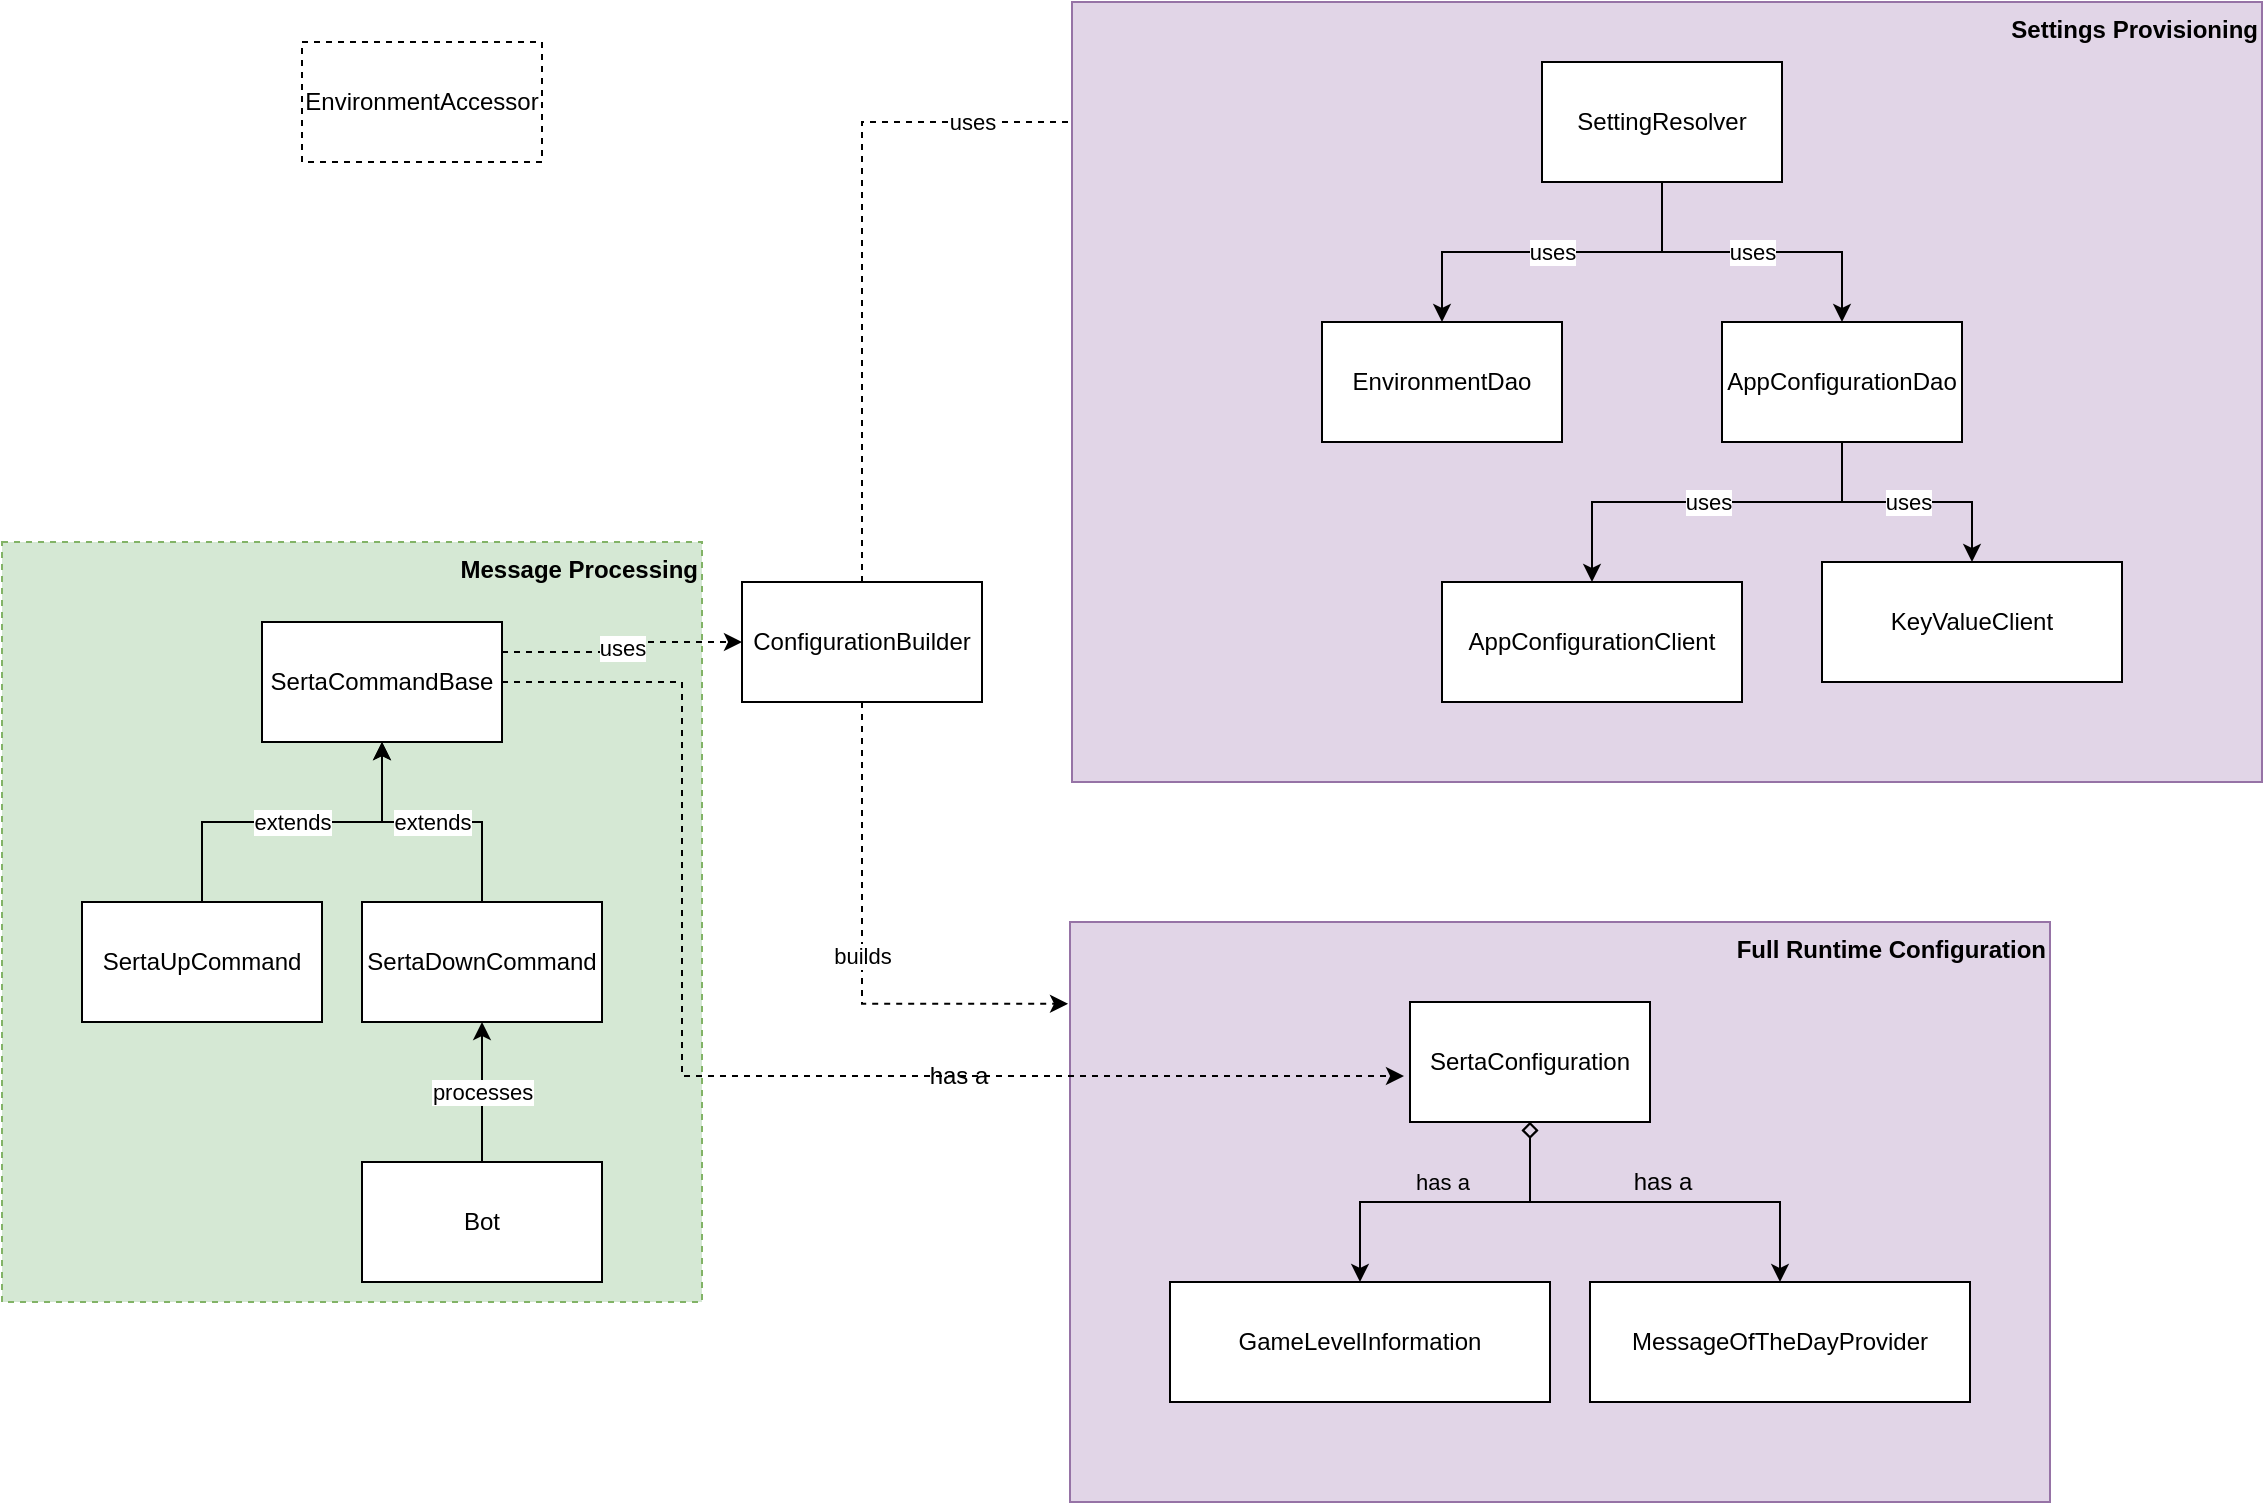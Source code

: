 <mxfile version="13.0.4" type="github">
  <diagram id="GnVgiSFdVF10wmryirrv" name="Page-1">
    <mxGraphModel dx="1982" dy="2129" grid="1" gridSize="10" guides="1" tooltips="1" connect="1" arrows="1" fold="1" page="1" pageScale="1" pageWidth="850" pageHeight="1100" math="0" shadow="0">
      <root>
        <mxCell id="0" />
        <mxCell id="1" parent="0" />
        <mxCell id="5fEO6STA1TvdQxu0LVJK-40" value="Message Processing" style="rounded=0;whiteSpace=wrap;html=1;dashed=1;align=right;fontStyle=1;verticalAlign=top;fillColor=#d5e8d4;strokeColor=#82b366;" parent="1" vertex="1">
          <mxGeometry x="20" y="30" width="350" height="380" as="geometry" />
        </mxCell>
        <mxCell id="5fEO6STA1TvdQxu0LVJK-2" value="EnvironmentAccessor" style="rounded=0;whiteSpace=wrap;html=1;dashed=1;" parent="1" vertex="1">
          <mxGeometry x="170" y="-220" width="120" height="60" as="geometry" />
        </mxCell>
        <mxCell id="5fEO6STA1TvdQxu0LVJK-35" value="uses" style="edgeStyle=orthogonalEdgeStyle;rounded=0;orthogonalLoop=1;jettySize=auto;html=1;exitX=0.5;exitY=0;exitDx=0;exitDy=0;entryX=0;entryY=0.5;entryDx=0;entryDy=0;dashed=1;" parent="1" source="5fEO6STA1TvdQxu0LVJK-3" target="5fEO6STA1TvdQxu0LVJK-1" edge="1">
          <mxGeometry relative="1" as="geometry" />
        </mxCell>
        <mxCell id="5fEO6STA1TvdQxu0LVJK-39" value="builds" style="edgeStyle=orthogonalEdgeStyle;rounded=0;orthogonalLoop=1;jettySize=auto;html=1;exitX=0.5;exitY=1;exitDx=0;exitDy=0;entryX=-0.002;entryY=0.141;entryDx=0;entryDy=0;entryPerimeter=0;dashed=1;" parent="1" source="5fEO6STA1TvdQxu0LVJK-3" target="5fEO6STA1TvdQxu0LVJK-34" edge="1">
          <mxGeometry relative="1" as="geometry" />
        </mxCell>
        <mxCell id="5fEO6STA1TvdQxu0LVJK-3" value="ConfigurationBuilder" style="rounded=0;whiteSpace=wrap;html=1;" parent="1" vertex="1">
          <mxGeometry x="390" y="50" width="120" height="60" as="geometry" />
        </mxCell>
        <mxCell id="5fEO6STA1TvdQxu0LVJK-30" value="uses" style="edgeStyle=orthogonalEdgeStyle;rounded=0;orthogonalLoop=1;jettySize=auto;html=1;exitX=1;exitY=0.25;exitDx=0;exitDy=0;entryX=0;entryY=0.5;entryDx=0;entryDy=0;dashed=1;" parent="1" source="5fEO6STA1TvdQxu0LVJK-11" target="5fEO6STA1TvdQxu0LVJK-3" edge="1">
          <mxGeometry relative="1" as="geometry" />
        </mxCell>
        <mxCell id="5fEO6STA1TvdQxu0LVJK-11" value="SertaCommandBase" style="rounded=0;whiteSpace=wrap;html=1;" parent="1" vertex="1">
          <mxGeometry x="150" y="70" width="120" height="60" as="geometry" />
        </mxCell>
        <mxCell id="5fEO6STA1TvdQxu0LVJK-28" value="extends" style="edgeStyle=orthogonalEdgeStyle;rounded=0;orthogonalLoop=1;jettySize=auto;html=1;exitX=0.5;exitY=0;exitDx=0;exitDy=0;entryX=0.5;entryY=1;entryDx=0;entryDy=0;" parent="1" source="5fEO6STA1TvdQxu0LVJK-25" target="5fEO6STA1TvdQxu0LVJK-11" edge="1">
          <mxGeometry relative="1" as="geometry" />
        </mxCell>
        <mxCell id="5fEO6STA1TvdQxu0LVJK-25" value="SertaUpCommand" style="rounded=0;whiteSpace=wrap;html=1;" parent="1" vertex="1">
          <mxGeometry x="60" y="210" width="120" height="60" as="geometry" />
        </mxCell>
        <mxCell id="5fEO6STA1TvdQxu0LVJK-29" value="extends" style="edgeStyle=orthogonalEdgeStyle;rounded=0;orthogonalLoop=1;jettySize=auto;html=1;exitX=0.5;exitY=0;exitDx=0;exitDy=0;entryX=0.5;entryY=1;entryDx=0;entryDy=0;" parent="1" source="5fEO6STA1TvdQxu0LVJK-27" target="5fEO6STA1TvdQxu0LVJK-11" edge="1">
          <mxGeometry relative="1" as="geometry">
            <mxPoint x="420" y="150" as="targetPoint" />
          </mxGeometry>
        </mxCell>
        <mxCell id="5fEO6STA1TvdQxu0LVJK-27" value="SertaDownCommand" style="rounded=0;whiteSpace=wrap;html=1;" parent="1" vertex="1">
          <mxGeometry x="200" y="210" width="120" height="60" as="geometry" />
        </mxCell>
        <mxCell id="5fEO6STA1TvdQxu0LVJK-32" value="processes" style="edgeStyle=orthogonalEdgeStyle;rounded=0;orthogonalLoop=1;jettySize=auto;html=1;entryX=0.5;entryY=1;entryDx=0;entryDy=0;" parent="1" source="5fEO6STA1TvdQxu0LVJK-31" target="5fEO6STA1TvdQxu0LVJK-27" edge="1">
          <mxGeometry relative="1" as="geometry">
            <Array as="points">
              <mxPoint x="260" y="310" />
              <mxPoint x="260" y="310" />
            </Array>
          </mxGeometry>
        </mxCell>
        <mxCell id="5fEO6STA1TvdQxu0LVJK-31" value="Bot" style="rounded=0;whiteSpace=wrap;html=1;" parent="1" vertex="1">
          <mxGeometry x="200" y="340" width="120" height="60" as="geometry" />
        </mxCell>
        <mxCell id="5fEO6STA1TvdQxu0LVJK-37" value="" style="group;verticalAlign=top;" parent="1" vertex="1" connectable="0">
          <mxGeometry x="555" y="-240" width="595" height="390" as="geometry" />
        </mxCell>
        <mxCell id="5fEO6STA1TvdQxu0LVJK-36" value="&lt;b&gt;Settings Provisioning&lt;/b&gt;" style="rounded=0;whiteSpace=wrap;html=1;align=right;fillColor=#e1d5e7;strokeColor=#9673a6;verticalAlign=top;" parent="5fEO6STA1TvdQxu0LVJK-37" vertex="1">
          <mxGeometry width="595" height="390" as="geometry" />
        </mxCell>
        <mxCell id="5fEO6STA1TvdQxu0LVJK-1" value="SettingResolver" style="rounded=0;whiteSpace=wrap;html=1;" parent="5fEO6STA1TvdQxu0LVJK-37" vertex="1">
          <mxGeometry x="235" y="30" width="120" height="60" as="geometry" />
        </mxCell>
        <mxCell id="5fEO6STA1TvdQxu0LVJK-5" value="EnvironmentDao" style="rounded=0;whiteSpace=wrap;html=1;" parent="5fEO6STA1TvdQxu0LVJK-37" vertex="1">
          <mxGeometry x="125" y="160" width="120" height="60" as="geometry" />
        </mxCell>
        <mxCell id="5fEO6STA1TvdQxu0LVJK-13" value="uses" style="edgeStyle=orthogonalEdgeStyle;rounded=0;orthogonalLoop=1;jettySize=auto;html=1;exitX=0.5;exitY=1;exitDx=0;exitDy=0;entryX=0.5;entryY=0;entryDx=0;entryDy=0;" parent="5fEO6STA1TvdQxu0LVJK-37" source="5fEO6STA1TvdQxu0LVJK-1" target="5fEO6STA1TvdQxu0LVJK-5" edge="1">
          <mxGeometry relative="1" as="geometry" />
        </mxCell>
        <mxCell id="5fEO6STA1TvdQxu0LVJK-14" value="AppConfigurationDao" style="rounded=0;whiteSpace=wrap;html=1;" parent="5fEO6STA1TvdQxu0LVJK-37" vertex="1">
          <mxGeometry x="325" y="160" width="120" height="60" as="geometry" />
        </mxCell>
        <mxCell id="5fEO6STA1TvdQxu0LVJK-15" value="uses" style="edgeStyle=orthogonalEdgeStyle;rounded=0;orthogonalLoop=1;jettySize=auto;html=1;exitX=0.5;exitY=1;exitDx=0;exitDy=0;entryX=0.5;entryY=0;entryDx=0;entryDy=0;" parent="5fEO6STA1TvdQxu0LVJK-37" source="5fEO6STA1TvdQxu0LVJK-1" target="5fEO6STA1TvdQxu0LVJK-14" edge="1">
          <mxGeometry relative="1" as="geometry" />
        </mxCell>
        <mxCell id="5fEO6STA1TvdQxu0LVJK-16" value="AppConfigurationClient" style="rounded=0;whiteSpace=wrap;html=1;" parent="5fEO6STA1TvdQxu0LVJK-37" vertex="1">
          <mxGeometry x="185" y="290" width="150" height="60" as="geometry" />
        </mxCell>
        <mxCell id="5fEO6STA1TvdQxu0LVJK-18" value="uses" style="edgeStyle=orthogonalEdgeStyle;rounded=0;orthogonalLoop=1;jettySize=auto;html=1;" parent="5fEO6STA1TvdQxu0LVJK-37" source="5fEO6STA1TvdQxu0LVJK-14" target="5fEO6STA1TvdQxu0LVJK-16" edge="1">
          <mxGeometry relative="1" as="geometry">
            <Array as="points">
              <mxPoint x="385" y="250" />
              <mxPoint x="260" y="250" />
            </Array>
          </mxGeometry>
        </mxCell>
        <mxCell id="5fEO6STA1TvdQxu0LVJK-17" value="KeyValueClient" style="rounded=0;whiteSpace=wrap;html=1;" parent="5fEO6STA1TvdQxu0LVJK-37" vertex="1">
          <mxGeometry x="375" y="280" width="150" height="60" as="geometry" />
        </mxCell>
        <mxCell id="5fEO6STA1TvdQxu0LVJK-19" value="uses" style="edgeStyle=orthogonalEdgeStyle;rounded=0;orthogonalLoop=1;jettySize=auto;html=1;" parent="5fEO6STA1TvdQxu0LVJK-37" source="5fEO6STA1TvdQxu0LVJK-14" target="5fEO6STA1TvdQxu0LVJK-17" edge="1">
          <mxGeometry relative="1" as="geometry" />
        </mxCell>
        <mxCell id="5fEO6STA1TvdQxu0LVJK-34" value="&lt;b&gt;Full Runtime Configuration&lt;br&gt;&lt;/b&gt;" style="rounded=0;whiteSpace=wrap;html=1;align=right;fillColor=#e1d5e7;strokeColor=#9673a6;verticalAlign=top;" parent="1" vertex="1">
          <mxGeometry x="554" y="220" width="490" height="290" as="geometry" />
        </mxCell>
        <mxCell id="5fEO6STA1TvdQxu0LVJK-4" value="SertaConfiguration" style="rounded=0;whiteSpace=wrap;html=1;" parent="1" vertex="1">
          <mxGeometry x="724" y="260" width="120" height="60" as="geometry" />
        </mxCell>
        <mxCell id="5fEO6STA1TvdQxu0LVJK-6" value="MessageOfTheDayProvider" style="rounded=0;whiteSpace=wrap;html=1;" parent="1" vertex="1">
          <mxGeometry x="814" y="400" width="190" height="60" as="geometry" />
        </mxCell>
        <mxCell id="5fEO6STA1TvdQxu0LVJK-9" style="edgeStyle=orthogonalEdgeStyle;rounded=0;orthogonalLoop=1;jettySize=auto;html=1;exitX=0.5;exitY=1;exitDx=0;exitDy=0;entryX=0.5;entryY=0;entryDx=0;entryDy=0;startArrow=diamond;startFill=0;" parent="1" source="5fEO6STA1TvdQxu0LVJK-4" target="5fEO6STA1TvdQxu0LVJK-6" edge="1">
          <mxGeometry relative="1" as="geometry" />
        </mxCell>
        <mxCell id="5fEO6STA1TvdQxu0LVJK-10" value="has a" style="text;html=1;align=center;verticalAlign=middle;resizable=0;points=[];" parent="5fEO6STA1TvdQxu0LVJK-9" vertex="1" connectable="0">
          <mxGeometry x="0.333" y="2" relative="1" as="geometry">
            <mxPoint x="-30.8" y="-8" as="offset" />
          </mxGeometry>
        </mxCell>
        <mxCell id="5fEO6STA1TvdQxu0LVJK-7" value="GameLevelInformation" style="rounded=0;whiteSpace=wrap;html=1;" parent="1" vertex="1">
          <mxGeometry x="604" y="400" width="190" height="60" as="geometry" />
        </mxCell>
        <mxCell id="5fEO6STA1TvdQxu0LVJK-8" value="has a" style="edgeStyle=orthogonalEdgeStyle;rounded=0;orthogonalLoop=1;jettySize=auto;html=1;startArrow=diamond;startFill=0;fillColor=#e1d5e7;strokeColor=#000000;labelBackgroundColor=none;" parent="1" source="5fEO6STA1TvdQxu0LVJK-4" target="5fEO6STA1TvdQxu0LVJK-7" edge="1">
          <mxGeometry x="0.018" y="-10" relative="1" as="geometry">
            <mxPoint as="offset" />
          </mxGeometry>
        </mxCell>
        <mxCell id="5fEO6STA1TvdQxu0LVJK-20" style="edgeStyle=orthogonalEdgeStyle;rounded=0;orthogonalLoop=1;jettySize=auto;html=1;exitX=1;exitY=0.5;exitDx=0;exitDy=0;entryX=-0.025;entryY=0.617;entryDx=0;entryDy=0;dashed=1;entryPerimeter=0;" parent="1" source="5fEO6STA1TvdQxu0LVJK-11" target="5fEO6STA1TvdQxu0LVJK-4" edge="1">
          <mxGeometry relative="1" as="geometry">
            <Array as="points">
              <mxPoint x="360" y="100" />
              <mxPoint x="360" y="297" />
            </Array>
          </mxGeometry>
        </mxCell>
        <mxCell id="5fEO6STA1TvdQxu0LVJK-21" value="has a" style="text;html=1;align=center;verticalAlign=middle;resizable=0;points=[];" parent="5fEO6STA1TvdQxu0LVJK-20" vertex="1" connectable="0">
          <mxGeometry x="0.31" relative="1" as="geometry">
            <mxPoint as="offset" />
          </mxGeometry>
        </mxCell>
      </root>
    </mxGraphModel>
  </diagram>
</mxfile>
